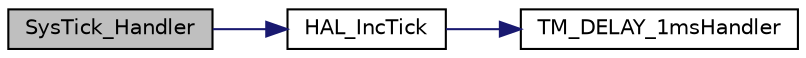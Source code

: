 digraph "SysTick_Handler"
{
  edge [fontname="Helvetica",fontsize="10",labelfontname="Helvetica",labelfontsize="10"];
  node [fontname="Helvetica",fontsize="10",shape=record];
  rankdir="LR";
  Node2 [label="SysTick_Handler",height=0.2,width=0.4,color="black", fillcolor="grey75", style="filled", fontcolor="black"];
  Node2 -> Node3 [color="midnightblue",fontsize="10",style="solid",fontname="Helvetica"];
  Node3 [label="HAL_IncTick",height=0.2,width=0.4,color="black", fillcolor="white", style="filled",URL="$tm__stm32__delay_8c.html#aa8361d44d76b7f6256834f828165837a"];
  Node3 -> Node4 [color="midnightblue",fontsize="10",style="solid",fontname="Helvetica"];
  Node4 [label="TM_DELAY_1msHandler",height=0.2,width=0.4,color="black", fillcolor="white", style="filled",URL="$group___t_m___d_e_l_a_y___functions.html#gadb034c7ca23c2f3f8a3a1a84004860b1",tooltip="User function, called each 1ms when interrupt from timer happen. "];
}
